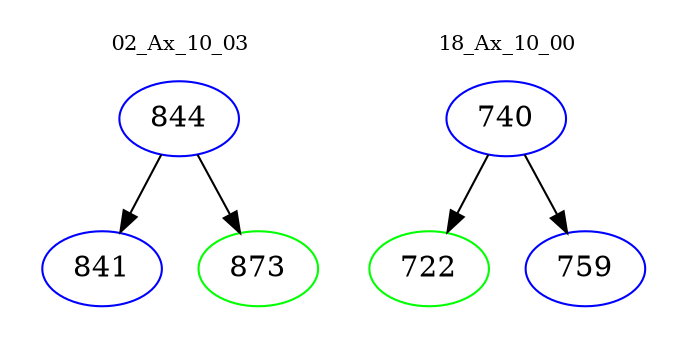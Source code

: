 digraph{
subgraph cluster_0 {
color = white
label = "02_Ax_10_03";
fontsize=10;
T0_844 [label="844", color="blue"]
T0_844 -> T0_841 [color="black"]
T0_841 [label="841", color="blue"]
T0_844 -> T0_873 [color="black"]
T0_873 [label="873", color="green"]
}
subgraph cluster_1 {
color = white
label = "18_Ax_10_00";
fontsize=10;
T1_740 [label="740", color="blue"]
T1_740 -> T1_722 [color="black"]
T1_722 [label="722", color="green"]
T1_740 -> T1_759 [color="black"]
T1_759 [label="759", color="blue"]
}
}
